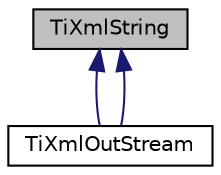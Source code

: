 digraph "TiXmlString"
{
  edge [fontname="Helvetica",fontsize="10",labelfontname="Helvetica",labelfontsize="10"];
  node [fontname="Helvetica",fontsize="10",shape=record];
  Node1 [label="TiXmlString",height=0.2,width=0.4,color="black", fillcolor="grey75", style="filled", fontcolor="black"];
  Node1 -> Node2 [dir="back",color="midnightblue",fontsize="10",style="solid"];
  Node2 [label="TiXmlOutStream",height=0.2,width=0.4,color="black", fillcolor="white", style="filled",URL="$class_ti_xml_out_stream.html"];
  Node1 -> Node2 [dir="back",color="midnightblue",fontsize="10",style="solid"];
}
